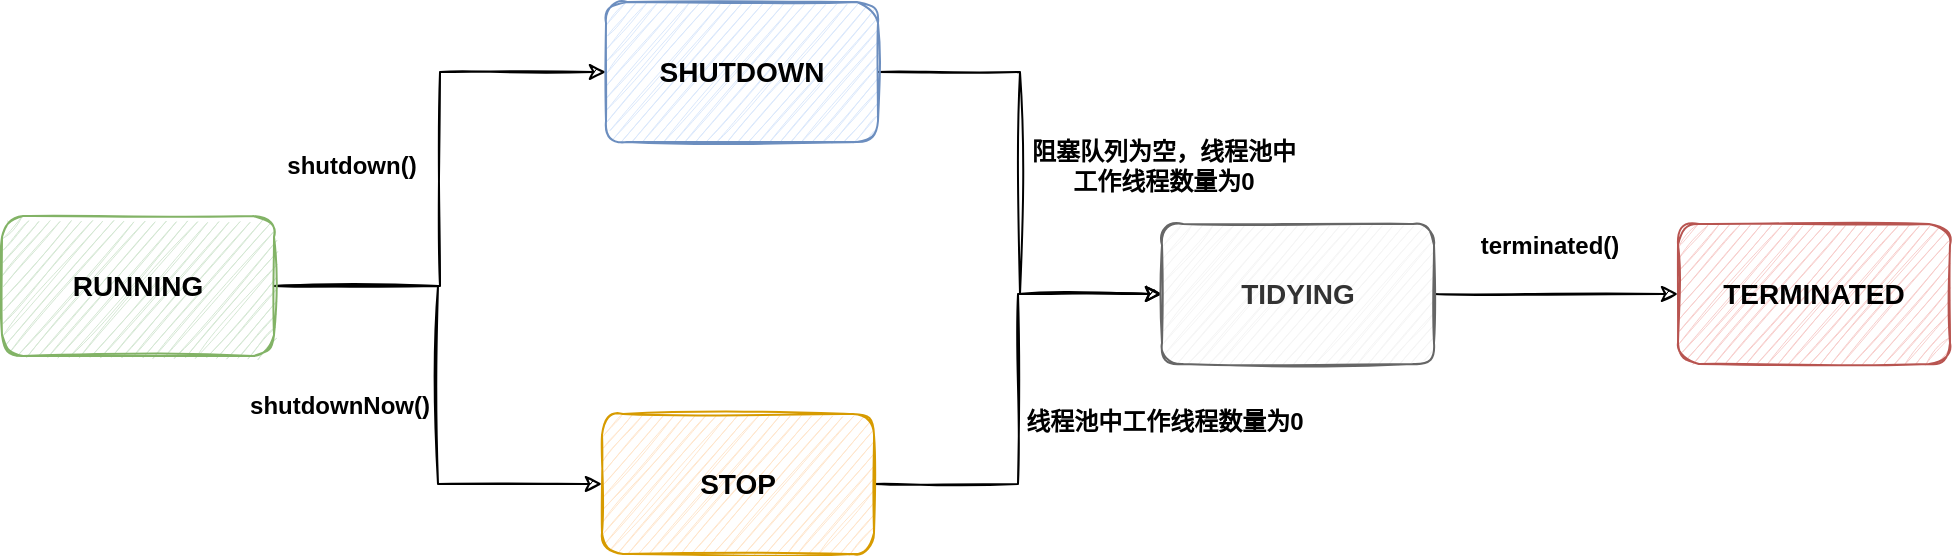 <mxfile version="16.0.0" type="github">
  <diagram id="WLfXLkUaOFlXgeGMpdFd" name="Page-1">
    <mxGraphModel dx="1422" dy="762" grid="0" gridSize="10" guides="1" tooltips="1" connect="1" arrows="1" fold="1" page="0" pageScale="1" pageWidth="827" pageHeight="1169" math="0" shadow="0">
      <root>
        <mxCell id="0" />
        <mxCell id="1" parent="0" />
        <mxCell id="eqYno9CEwsZ71HCwjGfu-16" value="" style="edgeStyle=orthogonalEdgeStyle;rounded=0;orthogonalLoop=1;jettySize=auto;entryX=0;entryY=0.5;entryDx=0;entryDy=0;fontSize=14;html=1;labelBackgroundColor=default;verticalAlign=middle;sketch=1;" parent="1" source="65xvG_B39mxmELKuKY_q-1" target="eqYno9CEwsZ71HCwjGfu-1" edge="1">
          <mxGeometry relative="1" as="geometry" />
        </mxCell>
        <mxCell id="eqYno9CEwsZ71HCwjGfu-17" style="edgeStyle=orthogonalEdgeStyle;rounded=0;orthogonalLoop=1;jettySize=auto;html=1;entryX=0;entryY=0.5;entryDx=0;entryDy=0;fontSize=14;sketch=1;" parent="1" source="65xvG_B39mxmELKuKY_q-1" target="eqYno9CEwsZ71HCwjGfu-2" edge="1">
          <mxGeometry relative="1" as="geometry" />
        </mxCell>
        <mxCell id="65xvG_B39mxmELKuKY_q-1" value="&lt;b&gt;&lt;font style=&quot;font-size: 14px&quot;&gt;RUNNING&lt;/font&gt;&lt;/b&gt;" style="rounded=1;whiteSpace=wrap;html=1;fillColor=#d5e8d4;strokeColor=#82b366;sketch=1;" parent="1" vertex="1">
          <mxGeometry x="2" y="306" width="136" height="70" as="geometry" />
        </mxCell>
        <mxCell id="eqYno9CEwsZ71HCwjGfu-18" style="edgeStyle=orthogonalEdgeStyle;rounded=0;orthogonalLoop=1;jettySize=auto;html=1;entryX=0;entryY=0.5;entryDx=0;entryDy=0;fontSize=14;sketch=1;" parent="1" source="eqYno9CEwsZ71HCwjGfu-1" target="eqYno9CEwsZ71HCwjGfu-3" edge="1">
          <mxGeometry relative="1" as="geometry" />
        </mxCell>
        <mxCell id="eqYno9CEwsZ71HCwjGfu-1" value="&lt;span style=&quot;font-size: 14px&quot;&gt;&lt;b&gt;SHUTDOWN&lt;/b&gt;&lt;/span&gt;" style="rounded=1;whiteSpace=wrap;html=1;fillColor=#dae8fc;strokeColor=#6c8ebf;sketch=1;" parent="1" vertex="1">
          <mxGeometry x="304" y="199" width="136" height="70" as="geometry" />
        </mxCell>
        <mxCell id="eqYno9CEwsZ71HCwjGfu-20" style="edgeStyle=orthogonalEdgeStyle;rounded=0;orthogonalLoop=1;jettySize=auto;html=1;entryX=0;entryY=0.5;entryDx=0;entryDy=0;fontSize=14;sketch=1;" parent="1" source="eqYno9CEwsZ71HCwjGfu-2" target="eqYno9CEwsZ71HCwjGfu-3" edge="1">
          <mxGeometry relative="1" as="geometry" />
        </mxCell>
        <mxCell id="eqYno9CEwsZ71HCwjGfu-2" value="&lt;span style=&quot;font-size: 14px&quot;&gt;&lt;b&gt;STOP&lt;/b&gt;&lt;/span&gt;" style="rounded=1;whiteSpace=wrap;html=1;fillColor=#ffe6cc;strokeColor=#d79b00;sketch=1;" parent="1" vertex="1">
          <mxGeometry x="302" y="405" width="136" height="70" as="geometry" />
        </mxCell>
        <mxCell id="eqYno9CEwsZ71HCwjGfu-21" style="edgeStyle=orthogonalEdgeStyle;rounded=0;orthogonalLoop=1;jettySize=auto;html=1;fontSize=14;sketch=1;" parent="1" source="eqYno9CEwsZ71HCwjGfu-3" target="eqYno9CEwsZ71HCwjGfu-4" edge="1">
          <mxGeometry relative="1" as="geometry" />
        </mxCell>
        <mxCell id="eqYno9CEwsZ71HCwjGfu-3" value="&lt;span style=&quot;font-size: 14px&quot;&gt;&lt;b&gt;TIDYING&lt;/b&gt;&lt;/span&gt;" style="rounded=1;whiteSpace=wrap;html=1;fillColor=#f5f5f5;strokeColor=#666666;sketch=1;fontColor=#333333;" parent="1" vertex="1">
          <mxGeometry x="582" y="310" width="136" height="70" as="geometry" />
        </mxCell>
        <mxCell id="eqYno9CEwsZ71HCwjGfu-4" value="&lt;span style=&quot;font-size: 14px&quot;&gt;&lt;b&gt;TERMINATED&lt;/b&gt;&lt;/span&gt;" style="rounded=1;whiteSpace=wrap;html=1;fillColor=#f8cecc;strokeColor=#b85450;sketch=1;" parent="1" vertex="1">
          <mxGeometry x="840" y="310" width="136" height="70" as="geometry" />
        </mxCell>
        <mxCell id="InmXNxn3KJAxk9QooRhl-2" value="&lt;b&gt;shutdown()&lt;/b&gt;" style="text;html=1;strokeColor=none;fillColor=none;align=center;verticalAlign=middle;whiteSpace=wrap;rounded=0;sketch=1;" vertex="1" parent="1">
          <mxGeometry x="147" y="266" width="60" height="30" as="geometry" />
        </mxCell>
        <mxCell id="InmXNxn3KJAxk9QooRhl-3" value="&lt;b&gt;shutdownNow()&lt;/b&gt;" style="text;html=1;strokeColor=none;fillColor=none;align=center;verticalAlign=middle;whiteSpace=wrap;rounded=0;sketch=1;" vertex="1" parent="1">
          <mxGeometry x="141" y="386" width="60" height="30" as="geometry" />
        </mxCell>
        <mxCell id="InmXNxn3KJAxk9QooRhl-4" value="&lt;b&gt;阻塞队列为空，线程池中工作线程数量为0&lt;/b&gt;" style="text;html=1;strokeColor=none;fillColor=none;align=center;verticalAlign=middle;whiteSpace=wrap;rounded=0;sketch=1;" vertex="1" parent="1">
          <mxGeometry x="515" y="266" width="136" height="30" as="geometry" />
        </mxCell>
        <mxCell id="InmXNxn3KJAxk9QooRhl-5" value="&lt;b&gt;线程池中工作线程数量为0&lt;/b&gt;" style="text;html=1;strokeColor=none;fillColor=none;align=center;verticalAlign=middle;whiteSpace=wrap;rounded=0;sketch=1;" vertex="1" parent="1">
          <mxGeometry x="509.5" y="394" width="147" height="30" as="geometry" />
        </mxCell>
        <mxCell id="InmXNxn3KJAxk9QooRhl-6" value="&lt;b&gt;terminated()&lt;/b&gt;" style="text;html=1;strokeColor=none;fillColor=none;align=center;verticalAlign=middle;whiteSpace=wrap;rounded=0;sketch=1;" vertex="1" parent="1">
          <mxGeometry x="746" y="306" width="60" height="30" as="geometry" />
        </mxCell>
      </root>
    </mxGraphModel>
  </diagram>
</mxfile>
